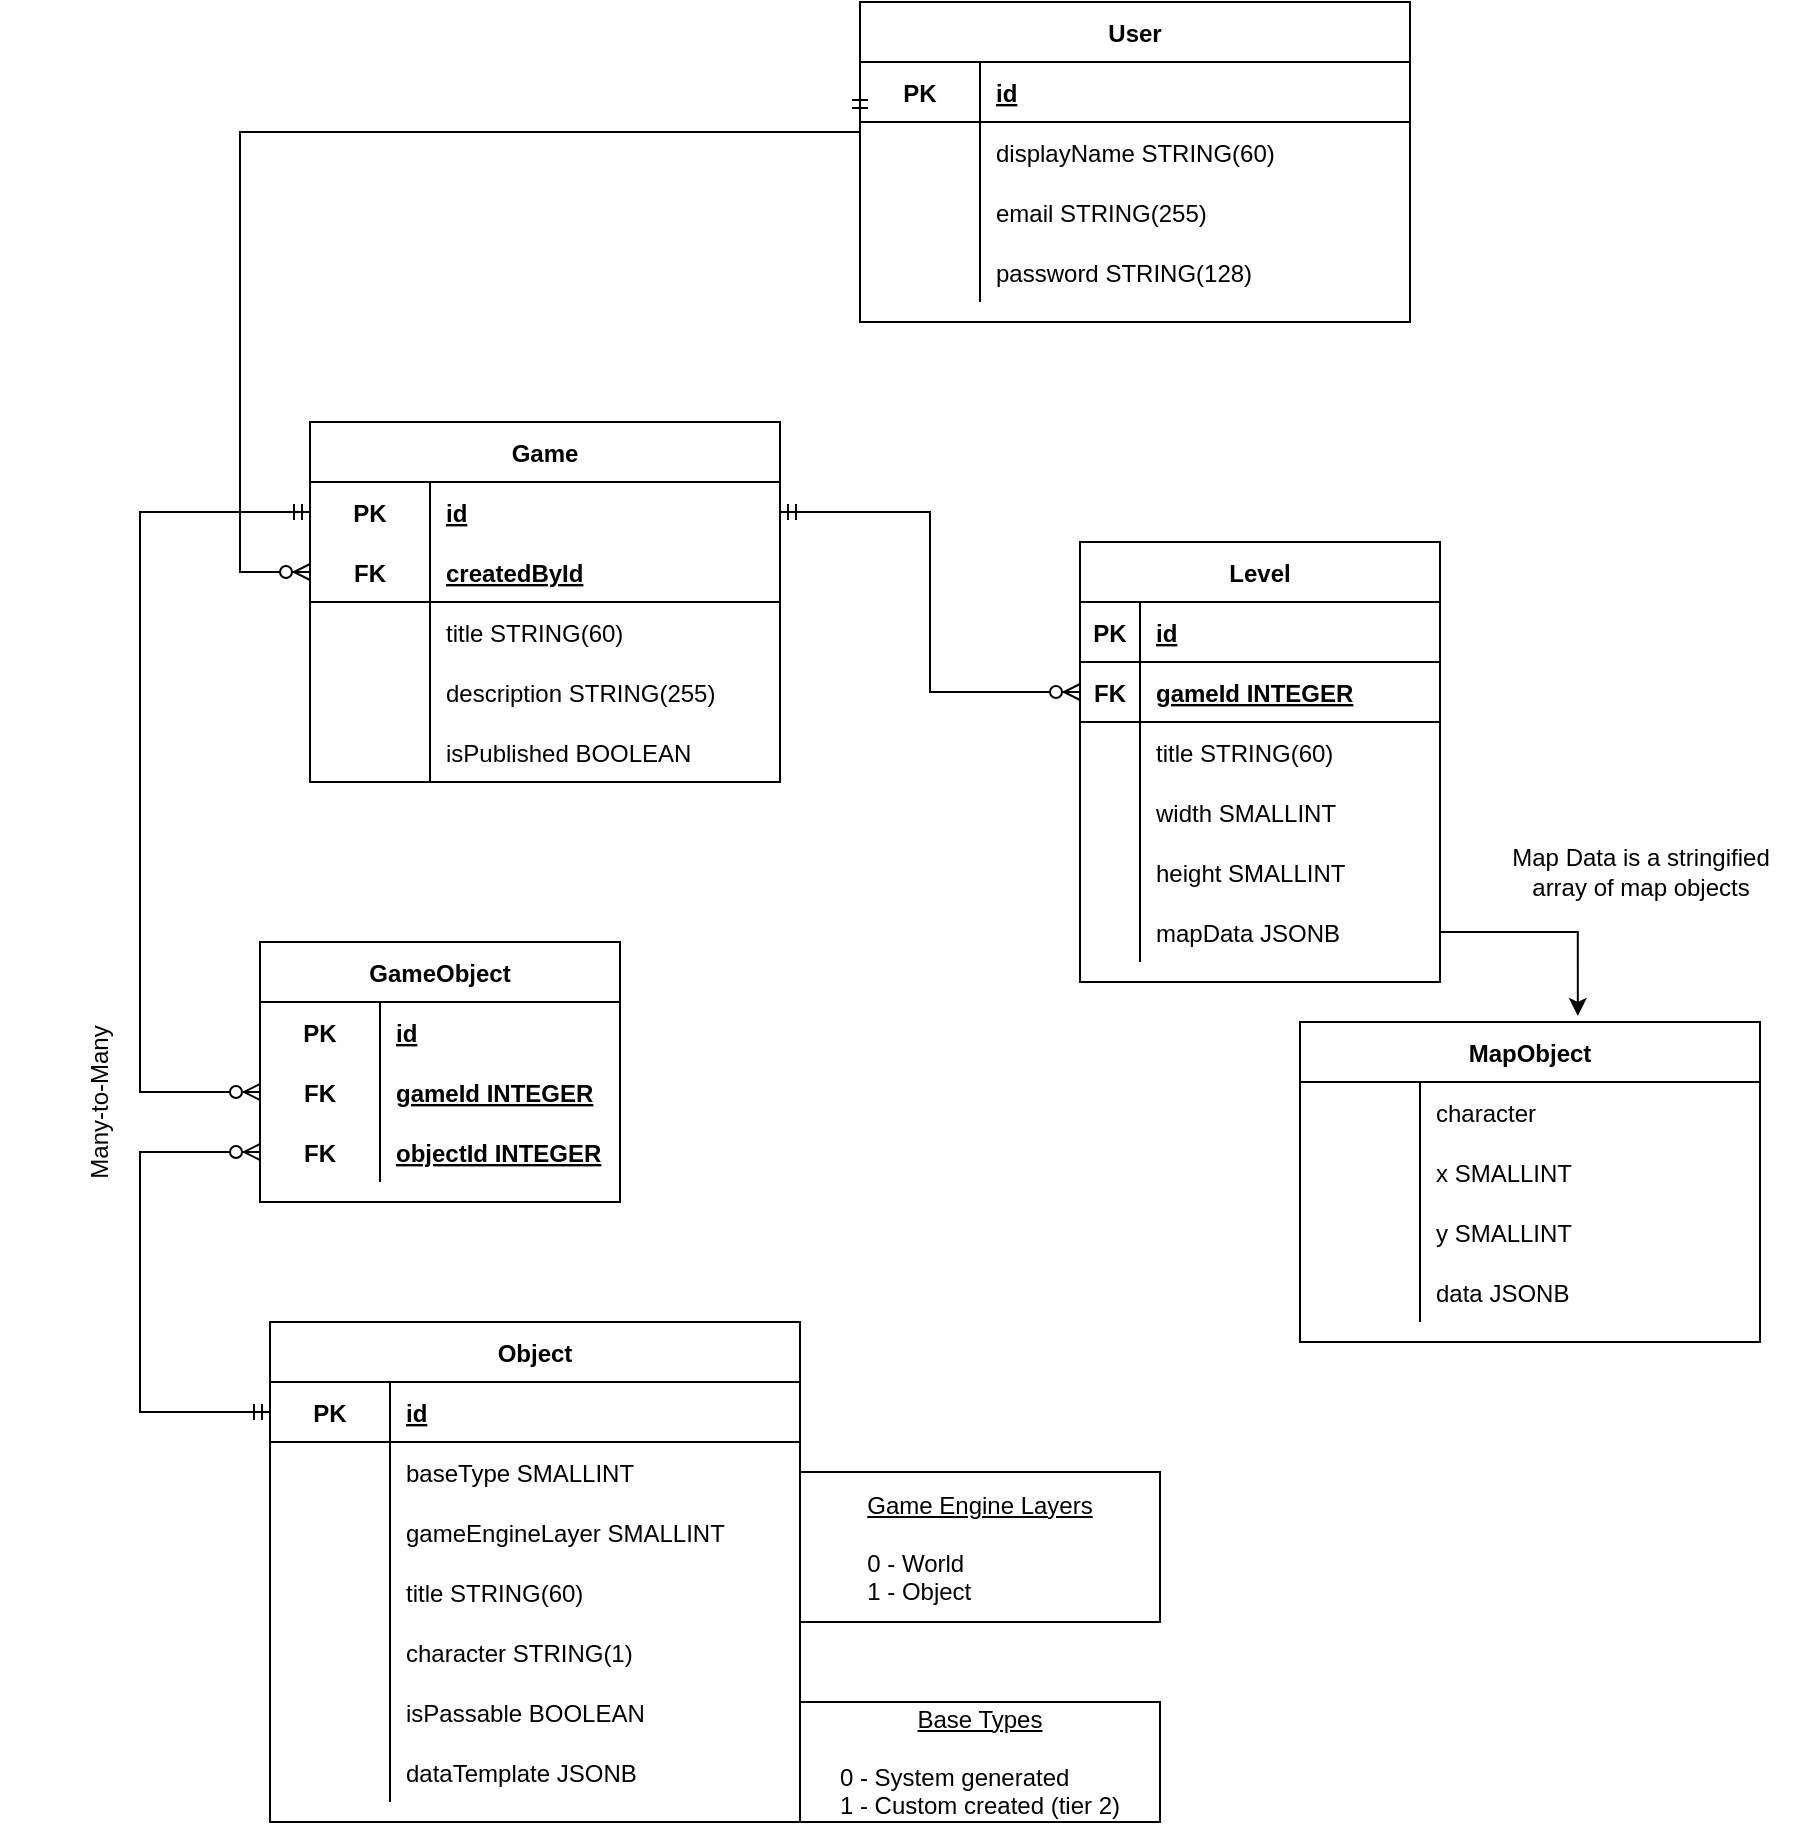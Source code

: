 <mxfile>
    <diagram id="D24E8dzGsq3Nq2ZBo1T-" name="Page-1">
        <mxGraphModel dx="10237" dy="369" grid="1" gridSize="10" guides="1" tooltips="1" connect="1" arrows="1" fold="1" page="1" pageScale="1" pageWidth="10000" pageHeight="10000" math="0" shadow="0">
            <root>
                <mxCell id="0"/>
                <mxCell id="1" parent="0"/>
                <mxCell id="5zJLO49gdZCC0J5xRY27-45" value="User" style="shape=table;startSize=30;container=1;collapsible=1;childLayout=tableLayout;fixedRows=1;rowLines=0;fontStyle=1;align=center;resizeLast=1;" parent="1" vertex="1">
                    <mxGeometry x="340" y="50" width="275" height="160" as="geometry"/>
                </mxCell>
                <mxCell id="5zJLO49gdZCC0J5xRY27-49" value="" style="shape=partialRectangle;collapsible=0;dropTarget=0;pointerEvents=0;fillColor=none;top=0;left=0;bottom=1;right=0;points=[[0,0.5],[1,0.5]];portConstraint=eastwest;" parent="5zJLO49gdZCC0J5xRY27-45" vertex="1">
                    <mxGeometry y="30" width="275" height="30" as="geometry"/>
                </mxCell>
                <mxCell id="5zJLO49gdZCC0J5xRY27-50" value="PK" style="shape=partialRectangle;connectable=0;fillColor=none;top=0;left=0;bottom=0;right=0;fontStyle=1;overflow=hidden;" parent="5zJLO49gdZCC0J5xRY27-49" vertex="1">
                    <mxGeometry width="60" height="30" as="geometry"/>
                </mxCell>
                <mxCell id="5zJLO49gdZCC0J5xRY27-51" value="id" style="shape=partialRectangle;connectable=0;fillColor=none;top=0;left=0;bottom=0;right=0;align=left;spacingLeft=6;fontStyle=5;overflow=hidden;" parent="5zJLO49gdZCC0J5xRY27-49" vertex="1">
                    <mxGeometry x="60" width="215" height="30" as="geometry"/>
                </mxCell>
                <mxCell id="5zJLO49gdZCC0J5xRY27-52" value="" style="shape=partialRectangle;collapsible=0;dropTarget=0;pointerEvents=0;fillColor=none;top=0;left=0;bottom=0;right=0;points=[[0,0.5],[1,0.5]];portConstraint=eastwest;" parent="5zJLO49gdZCC0J5xRY27-45" vertex="1">
                    <mxGeometry y="60" width="275" height="30" as="geometry"/>
                </mxCell>
                <mxCell id="5zJLO49gdZCC0J5xRY27-53" value="" style="shape=partialRectangle;connectable=0;fillColor=none;top=0;left=0;bottom=0;right=0;editable=1;overflow=hidden;" parent="5zJLO49gdZCC0J5xRY27-52" vertex="1">
                    <mxGeometry width="60" height="30" as="geometry"/>
                </mxCell>
                <mxCell id="5zJLO49gdZCC0J5xRY27-54" value="displayName STRING(60)" style="shape=partialRectangle;connectable=0;fillColor=none;top=0;left=0;bottom=0;right=0;align=left;spacingLeft=6;overflow=hidden;" parent="5zJLO49gdZCC0J5xRY27-52" vertex="1">
                    <mxGeometry x="60" width="215" height="30" as="geometry"/>
                </mxCell>
                <mxCell id="216" value="" style="shape=partialRectangle;collapsible=0;dropTarget=0;pointerEvents=0;fillColor=none;top=0;left=0;bottom=0;right=0;points=[[0,0.5],[1,0.5]];portConstraint=eastwest;" parent="5zJLO49gdZCC0J5xRY27-45" vertex="1">
                    <mxGeometry y="90" width="275" height="30" as="geometry"/>
                </mxCell>
                <mxCell id="217" value="" style="shape=partialRectangle;connectable=0;fillColor=none;top=0;left=0;bottom=0;right=0;editable=1;overflow=hidden;" parent="216" vertex="1">
                    <mxGeometry width="60" height="30" as="geometry"/>
                </mxCell>
                <mxCell id="218" value="email STRING(255)" style="shape=partialRectangle;connectable=0;fillColor=none;top=0;left=0;bottom=0;right=0;align=left;spacingLeft=6;overflow=hidden;" parent="216" vertex="1">
                    <mxGeometry x="60" width="215" height="30" as="geometry"/>
                </mxCell>
                <mxCell id="5zJLO49gdZCC0J5xRY27-55" value="" style="shape=partialRectangle;collapsible=0;dropTarget=0;pointerEvents=0;fillColor=none;top=0;left=0;bottom=0;right=0;points=[[0,0.5],[1,0.5]];portConstraint=eastwest;" parent="5zJLO49gdZCC0J5xRY27-45" vertex="1">
                    <mxGeometry y="120" width="275" height="30" as="geometry"/>
                </mxCell>
                <mxCell id="5zJLO49gdZCC0J5xRY27-56" value="" style="shape=partialRectangle;connectable=0;fillColor=none;top=0;left=0;bottom=0;right=0;editable=1;overflow=hidden;" parent="5zJLO49gdZCC0J5xRY27-55" vertex="1">
                    <mxGeometry width="60" height="30" as="geometry"/>
                </mxCell>
                <mxCell id="5zJLO49gdZCC0J5xRY27-57" value="password STRING(128)" style="shape=partialRectangle;connectable=0;fillColor=none;top=0;left=0;bottom=0;right=0;align=left;spacingLeft=6;overflow=hidden;" parent="5zJLO49gdZCC0J5xRY27-55" vertex="1">
                    <mxGeometry x="60" width="215" height="30" as="geometry"/>
                </mxCell>
                <mxCell id="5zJLO49gdZCC0J5xRY27-106" value="Game" style="shape=table;startSize=30;container=1;collapsible=1;childLayout=tableLayout;fixedRows=1;rowLines=0;fontStyle=1;align=center;resizeLast=1;" parent="1" vertex="1">
                    <mxGeometry x="65" y="260" width="235" height="180" as="geometry"/>
                </mxCell>
                <mxCell id="5zJLO49gdZCC0J5xRY27-107" value="" style="shape=partialRectangle;collapsible=0;dropTarget=0;pointerEvents=0;fillColor=none;top=0;left=0;bottom=0;right=0;points=[[0,0.5],[1,0.5]];portConstraint=eastwest;" parent="5zJLO49gdZCC0J5xRY27-106" vertex="1">
                    <mxGeometry y="30" width="235" height="30" as="geometry"/>
                </mxCell>
                <mxCell id="5zJLO49gdZCC0J5xRY27-108" value="PK" style="shape=partialRectangle;connectable=0;fillColor=none;top=0;left=0;bottom=0;right=0;fontStyle=1;overflow=hidden;" parent="5zJLO49gdZCC0J5xRY27-107" vertex="1">
                    <mxGeometry width="60" height="30" as="geometry"/>
                </mxCell>
                <mxCell id="5zJLO49gdZCC0J5xRY27-109" value="id" style="shape=partialRectangle;connectable=0;fillColor=none;top=0;left=0;bottom=0;right=0;align=left;spacingLeft=6;fontStyle=5;overflow=hidden;" parent="5zJLO49gdZCC0J5xRY27-107" vertex="1">
                    <mxGeometry x="60" width="175" height="30" as="geometry"/>
                </mxCell>
                <mxCell id="5zJLO49gdZCC0J5xRY27-110" value="" style="shape=partialRectangle;collapsible=0;dropTarget=0;pointerEvents=0;fillColor=none;top=0;left=0;bottom=1;right=0;points=[[0,0.5],[1,0.5]];portConstraint=eastwest;" parent="5zJLO49gdZCC0J5xRY27-106" vertex="1">
                    <mxGeometry y="60" width="235" height="30" as="geometry"/>
                </mxCell>
                <mxCell id="5zJLO49gdZCC0J5xRY27-111" value="FK" style="shape=partialRectangle;connectable=0;fillColor=none;top=0;left=0;bottom=0;right=0;fontStyle=1;overflow=hidden;" parent="5zJLO49gdZCC0J5xRY27-110" vertex="1">
                    <mxGeometry width="60" height="30" as="geometry"/>
                </mxCell>
                <mxCell id="5zJLO49gdZCC0J5xRY27-112" value="createdById" style="shape=partialRectangle;connectable=0;fillColor=none;top=0;left=0;bottom=0;right=0;align=left;spacingLeft=6;fontStyle=5;overflow=hidden;" parent="5zJLO49gdZCC0J5xRY27-110" vertex="1">
                    <mxGeometry x="60" width="175" height="30" as="geometry"/>
                </mxCell>
                <mxCell id="5zJLO49gdZCC0J5xRY27-113" value="" style="shape=partialRectangle;collapsible=0;dropTarget=0;pointerEvents=0;fillColor=none;top=0;left=0;bottom=0;right=0;points=[[0,0.5],[1,0.5]];portConstraint=eastwest;" parent="5zJLO49gdZCC0J5xRY27-106" vertex="1">
                    <mxGeometry y="90" width="235" height="30" as="geometry"/>
                </mxCell>
                <mxCell id="5zJLO49gdZCC0J5xRY27-114" value="" style="shape=partialRectangle;connectable=0;fillColor=none;top=0;left=0;bottom=0;right=0;editable=1;overflow=hidden;" parent="5zJLO49gdZCC0J5xRY27-113" vertex="1">
                    <mxGeometry width="60" height="30" as="geometry"/>
                </mxCell>
                <mxCell id="5zJLO49gdZCC0J5xRY27-115" value="title STRING(60)" style="shape=partialRectangle;connectable=0;fillColor=none;top=0;left=0;bottom=0;right=0;align=left;spacingLeft=6;overflow=hidden;" parent="5zJLO49gdZCC0J5xRY27-113" vertex="1">
                    <mxGeometry x="60" width="175" height="30" as="geometry"/>
                </mxCell>
                <mxCell id="5zJLO49gdZCC0J5xRY27-116" value="" style="shape=partialRectangle;collapsible=0;dropTarget=0;pointerEvents=0;fillColor=none;top=0;left=0;bottom=0;right=0;points=[[0,0.5],[1,0.5]];portConstraint=eastwest;" parent="5zJLO49gdZCC0J5xRY27-106" vertex="1">
                    <mxGeometry y="120" width="235" height="30" as="geometry"/>
                </mxCell>
                <mxCell id="5zJLO49gdZCC0J5xRY27-117" value="" style="shape=partialRectangle;connectable=0;fillColor=none;top=0;left=0;bottom=0;right=0;editable=1;overflow=hidden;" parent="5zJLO49gdZCC0J5xRY27-116" vertex="1">
                    <mxGeometry width="60" height="30" as="geometry"/>
                </mxCell>
                <mxCell id="5zJLO49gdZCC0J5xRY27-118" value="description STRING(255)" style="shape=partialRectangle;connectable=0;fillColor=none;top=0;left=0;bottom=0;right=0;align=left;spacingLeft=6;overflow=hidden;" parent="5zJLO49gdZCC0J5xRY27-116" vertex="1">
                    <mxGeometry x="60" width="175" height="30" as="geometry"/>
                </mxCell>
                <mxCell id="222" value="" style="shape=partialRectangle;collapsible=0;dropTarget=0;pointerEvents=0;fillColor=none;top=0;left=0;bottom=0;right=0;points=[[0,0.5],[1,0.5]];portConstraint=eastwest;" parent="5zJLO49gdZCC0J5xRY27-106" vertex="1">
                    <mxGeometry y="150" width="235" height="30" as="geometry"/>
                </mxCell>
                <mxCell id="223" value="" style="shape=partialRectangle;connectable=0;fillColor=none;top=0;left=0;bottom=0;right=0;editable=1;overflow=hidden;" parent="222" vertex="1">
                    <mxGeometry width="60" height="30" as="geometry"/>
                </mxCell>
                <mxCell id="224" value="isPublished BOOLEAN" style="shape=partialRectangle;connectable=0;fillColor=none;top=0;left=0;bottom=0;right=0;align=left;spacingLeft=6;overflow=hidden;" parent="222" vertex="1">
                    <mxGeometry x="60" width="175" height="30" as="geometry"/>
                </mxCell>
                <mxCell id="5zJLO49gdZCC0J5xRY27-132" value="Level" style="shape=table;startSize=30;container=1;collapsible=1;childLayout=tableLayout;fixedRows=1;rowLines=0;fontStyle=1;align=center;resizeLast=1;" parent="1" vertex="1">
                    <mxGeometry x="450" y="320" width="180" height="220" as="geometry"/>
                </mxCell>
                <mxCell id="5zJLO49gdZCC0J5xRY27-133" value="" style="shape=partialRectangle;collapsible=0;dropTarget=0;pointerEvents=0;fillColor=none;top=0;left=0;bottom=1;right=0;points=[[0,0.5],[1,0.5]];portConstraint=eastwest;" parent="5zJLO49gdZCC0J5xRY27-132" vertex="1">
                    <mxGeometry y="30" width="180" height="30" as="geometry"/>
                </mxCell>
                <mxCell id="5zJLO49gdZCC0J5xRY27-134" value="PK" style="shape=partialRectangle;connectable=0;fillColor=none;top=0;left=0;bottom=0;right=0;fontStyle=1;overflow=hidden;" parent="5zJLO49gdZCC0J5xRY27-133" vertex="1">
                    <mxGeometry width="30" height="30" as="geometry"/>
                </mxCell>
                <mxCell id="5zJLO49gdZCC0J5xRY27-135" value="id" style="shape=partialRectangle;connectable=0;fillColor=none;top=0;left=0;bottom=0;right=0;align=left;spacingLeft=6;fontStyle=5;overflow=hidden;" parent="5zJLO49gdZCC0J5xRY27-133" vertex="1">
                    <mxGeometry x="30" width="150" height="30" as="geometry"/>
                </mxCell>
                <mxCell id="2" value="" style="shape=partialRectangle;collapsible=0;dropTarget=0;pointerEvents=0;fillColor=none;top=0;left=0;bottom=1;right=0;points=[[0,0.5],[1,0.5]];portConstraint=eastwest;" parent="5zJLO49gdZCC0J5xRY27-132" vertex="1">
                    <mxGeometry y="60" width="180" height="30" as="geometry"/>
                </mxCell>
                <mxCell id="3" value="FK" style="shape=partialRectangle;connectable=0;fillColor=none;top=0;left=0;bottom=0;right=0;fontStyle=1;overflow=hidden;" parent="2" vertex="1">
                    <mxGeometry width="30" height="30" as="geometry"/>
                </mxCell>
                <mxCell id="4" value="gameId INTEGER" style="shape=partialRectangle;connectable=0;fillColor=none;top=0;left=0;bottom=0;right=0;align=left;spacingLeft=6;fontStyle=5;overflow=hidden;" parent="2" vertex="1">
                    <mxGeometry x="30" width="150" height="30" as="geometry"/>
                </mxCell>
                <mxCell id="5zJLO49gdZCC0J5xRY27-171" style="shape=partialRectangle;collapsible=0;dropTarget=0;pointerEvents=0;fillColor=none;top=0;left=0;bottom=0;right=0;points=[[0,0.5],[1,0.5]];portConstraint=eastwest;" parent="5zJLO49gdZCC0J5xRY27-132" vertex="1">
                    <mxGeometry y="90" width="180" height="30" as="geometry"/>
                </mxCell>
                <mxCell id="5zJLO49gdZCC0J5xRY27-172" style="shape=partialRectangle;connectable=0;fillColor=none;top=0;left=0;bottom=0;right=0;editable=1;overflow=hidden;" parent="5zJLO49gdZCC0J5xRY27-171" vertex="1">
                    <mxGeometry width="30" height="30" as="geometry"/>
                </mxCell>
                <mxCell id="5zJLO49gdZCC0J5xRY27-173" value="title STRING(60)" style="shape=partialRectangle;connectable=0;fillColor=none;top=0;left=0;bottom=0;right=0;align=left;spacingLeft=6;overflow=hidden;" parent="5zJLO49gdZCC0J5xRY27-171" vertex="1">
                    <mxGeometry x="30" width="150" height="30" as="geometry"/>
                </mxCell>
                <mxCell id="229" style="shape=partialRectangle;collapsible=0;dropTarget=0;pointerEvents=0;fillColor=none;top=0;left=0;bottom=0;right=0;points=[[0,0.5],[1,0.5]];portConstraint=eastwest;" parent="5zJLO49gdZCC0J5xRY27-132" vertex="1">
                    <mxGeometry y="120" width="180" height="30" as="geometry"/>
                </mxCell>
                <mxCell id="230" style="shape=partialRectangle;connectable=0;fillColor=none;top=0;left=0;bottom=0;right=0;editable=1;overflow=hidden;" parent="229" vertex="1">
                    <mxGeometry width="30" height="30" as="geometry"/>
                </mxCell>
                <mxCell id="231" value="width SMALLINT" style="shape=partialRectangle;connectable=0;fillColor=none;top=0;left=0;bottom=0;right=0;align=left;spacingLeft=6;overflow=hidden;" parent="229" vertex="1">
                    <mxGeometry x="30" width="150" height="30" as="geometry"/>
                </mxCell>
                <mxCell id="5zJLO49gdZCC0J5xRY27-174" style="shape=partialRectangle;collapsible=0;dropTarget=0;pointerEvents=0;fillColor=none;top=0;left=0;bottom=0;right=0;points=[[0,0.5],[1,0.5]];portConstraint=eastwest;" parent="5zJLO49gdZCC0J5xRY27-132" vertex="1">
                    <mxGeometry y="150" width="180" height="30" as="geometry"/>
                </mxCell>
                <mxCell id="5zJLO49gdZCC0J5xRY27-175" style="shape=partialRectangle;connectable=0;fillColor=none;top=0;left=0;bottom=0;right=0;editable=1;overflow=hidden;" parent="5zJLO49gdZCC0J5xRY27-174" vertex="1">
                    <mxGeometry width="30" height="30" as="geometry"/>
                </mxCell>
                <mxCell id="5zJLO49gdZCC0J5xRY27-176" value="height SMALLINT" style="shape=partialRectangle;connectable=0;fillColor=none;top=0;left=0;bottom=0;right=0;align=left;spacingLeft=6;overflow=hidden;" parent="5zJLO49gdZCC0J5xRY27-174" vertex="1">
                    <mxGeometry x="30" width="150" height="30" as="geometry"/>
                </mxCell>
                <mxCell id="235" style="shape=partialRectangle;collapsible=0;dropTarget=0;pointerEvents=0;fillColor=none;top=0;left=0;bottom=0;right=0;points=[[0,0.5],[1,0.5]];portConstraint=eastwest;" parent="5zJLO49gdZCC0J5xRY27-132" vertex="1">
                    <mxGeometry y="180" width="180" height="30" as="geometry"/>
                </mxCell>
                <mxCell id="236" style="shape=partialRectangle;connectable=0;fillColor=none;top=0;left=0;bottom=0;right=0;editable=1;overflow=hidden;" parent="235" vertex="1">
                    <mxGeometry width="30" height="30" as="geometry"/>
                </mxCell>
                <mxCell id="237" value="mapData JSONB" style="shape=partialRectangle;connectable=0;fillColor=none;top=0;left=0;bottom=0;right=0;align=left;spacingLeft=6;overflow=hidden;" parent="235" vertex="1">
                    <mxGeometry x="30" width="150" height="30" as="geometry"/>
                </mxCell>
                <mxCell id="5zJLO49gdZCC0J5xRY27-158" value="MapObject" style="shape=table;startSize=30;container=1;collapsible=1;childLayout=tableLayout;fixedRows=1;rowLines=0;fontStyle=1;align=center;resizeLast=1;" parent="1" vertex="1">
                    <mxGeometry x="560" y="560" width="230" height="160" as="geometry"/>
                </mxCell>
                <mxCell id="232" value="" style="shape=partialRectangle;collapsible=0;dropTarget=0;pointerEvents=0;fillColor=none;top=0;left=0;bottom=0;right=0;points=[[0,0.5],[1,0.5]];portConstraint=eastwest;" parent="5zJLO49gdZCC0J5xRY27-158" vertex="1">
                    <mxGeometry y="30" width="230" height="30" as="geometry"/>
                </mxCell>
                <mxCell id="233" value="" style="shape=partialRectangle;connectable=0;fillColor=none;top=0;left=0;bottom=0;right=0;editable=1;overflow=hidden;" parent="232" vertex="1">
                    <mxGeometry width="60" height="30" as="geometry"/>
                </mxCell>
                <mxCell id="234" value="character" style="shape=partialRectangle;connectable=0;fillColor=none;top=0;left=0;bottom=0;right=0;align=left;spacingLeft=6;overflow=hidden;" parent="232" vertex="1">
                    <mxGeometry x="60" width="170" height="30" as="geometry"/>
                </mxCell>
                <mxCell id="5zJLO49gdZCC0J5xRY27-165" value="" style="shape=partialRectangle;collapsible=0;dropTarget=0;pointerEvents=0;fillColor=none;top=0;left=0;bottom=0;right=0;points=[[0,0.5],[1,0.5]];portConstraint=eastwest;" parent="5zJLO49gdZCC0J5xRY27-158" vertex="1">
                    <mxGeometry y="60" width="230" height="30" as="geometry"/>
                </mxCell>
                <mxCell id="5zJLO49gdZCC0J5xRY27-166" value="" style="shape=partialRectangle;connectable=0;fillColor=none;top=0;left=0;bottom=0;right=0;editable=1;overflow=hidden;" parent="5zJLO49gdZCC0J5xRY27-165" vertex="1">
                    <mxGeometry width="60" height="30" as="geometry"/>
                </mxCell>
                <mxCell id="5zJLO49gdZCC0J5xRY27-167" value="x SMALLINT" style="shape=partialRectangle;connectable=0;fillColor=none;top=0;left=0;bottom=0;right=0;align=left;spacingLeft=6;overflow=hidden;" parent="5zJLO49gdZCC0J5xRY27-165" vertex="1">
                    <mxGeometry x="60" width="170" height="30" as="geometry"/>
                </mxCell>
                <mxCell id="5zJLO49gdZCC0J5xRY27-168" value="" style="shape=partialRectangle;collapsible=0;dropTarget=0;pointerEvents=0;fillColor=none;top=0;left=0;bottom=0;right=0;points=[[0,0.5],[1,0.5]];portConstraint=eastwest;" parent="5zJLO49gdZCC0J5xRY27-158" vertex="1">
                    <mxGeometry y="90" width="230" height="30" as="geometry"/>
                </mxCell>
                <mxCell id="5zJLO49gdZCC0J5xRY27-169" value="" style="shape=partialRectangle;connectable=0;fillColor=none;top=0;left=0;bottom=0;right=0;editable=1;overflow=hidden;" parent="5zJLO49gdZCC0J5xRY27-168" vertex="1">
                    <mxGeometry width="60" height="30" as="geometry"/>
                </mxCell>
                <mxCell id="5zJLO49gdZCC0J5xRY27-170" value="y SMALLINT" style="shape=partialRectangle;connectable=0;fillColor=none;top=0;left=0;bottom=0;right=0;align=left;spacingLeft=6;overflow=hidden;" parent="5zJLO49gdZCC0J5xRY27-168" vertex="1">
                    <mxGeometry x="60" width="170" height="30" as="geometry"/>
                </mxCell>
                <mxCell id="226" value="" style="shape=partialRectangle;collapsible=0;dropTarget=0;pointerEvents=0;fillColor=none;top=0;left=0;bottom=0;right=0;points=[[0,0.5],[1,0.5]];portConstraint=eastwest;" parent="5zJLO49gdZCC0J5xRY27-158" vertex="1">
                    <mxGeometry y="120" width="230" height="30" as="geometry"/>
                </mxCell>
                <mxCell id="227" value="" style="shape=partialRectangle;connectable=0;fillColor=none;top=0;left=0;bottom=0;right=0;editable=1;overflow=hidden;" parent="226" vertex="1">
                    <mxGeometry width="60" height="30" as="geometry"/>
                </mxCell>
                <mxCell id="228" value="data JSONB" style="shape=partialRectangle;connectable=0;fillColor=none;top=0;left=0;bottom=0;right=0;align=left;spacingLeft=6;overflow=hidden;" parent="226" vertex="1">
                    <mxGeometry x="60" width="170" height="30" as="geometry"/>
                </mxCell>
                <mxCell id="5" style="edgeStyle=orthogonalEdgeStyle;rounded=0;orthogonalLoop=1;jettySize=auto;html=1;exitX=0;exitY=0.5;exitDx=0;exitDy=0;entryX=0;entryY=0.5;entryDx=0;entryDy=0;endArrow=ERmandOne;endFill=0;startArrow=ERzeroToMany;startFill=1;" parent="1" source="5zJLO49gdZCC0J5xRY27-110" target="5zJLO49gdZCC0J5xRY27-49" edge="1">
                    <mxGeometry relative="1" as="geometry">
                        <Array as="points">
                            <mxPoint x="30" y="335"/>
                            <mxPoint x="30" y="115"/>
                        </Array>
                    </mxGeometry>
                </mxCell>
                <mxCell id="8" style="edgeStyle=orthogonalEdgeStyle;rounded=0;orthogonalLoop=1;jettySize=auto;html=1;exitX=0;exitY=0.5;exitDx=0;exitDy=0;entryX=1;entryY=0.5;entryDx=0;entryDy=0;startArrow=ERzeroToMany;startFill=1;endArrow=ERmandOne;endFill=0;" parent="1" source="2" target="5zJLO49gdZCC0J5xRY27-107" edge="1">
                    <mxGeometry relative="1" as="geometry"/>
                </mxCell>
                <mxCell id="66" value="Object" style="shape=table;startSize=30;container=1;collapsible=1;childLayout=tableLayout;fixedRows=1;rowLines=0;fontStyle=1;align=center;resizeLast=1;" parent="1" vertex="1">
                    <mxGeometry x="45" y="710" width="265" height="250" as="geometry"/>
                </mxCell>
                <mxCell id="73" value="" style="shape=partialRectangle;collapsible=0;dropTarget=0;pointerEvents=0;fillColor=none;top=0;left=0;bottom=1;right=0;points=[[0,0.5],[1,0.5]];portConstraint=eastwest;" parent="66" vertex="1">
                    <mxGeometry y="30" width="265" height="30" as="geometry"/>
                </mxCell>
                <mxCell id="74" value="PK" style="shape=partialRectangle;connectable=0;fillColor=none;top=0;left=0;bottom=0;right=0;fontStyle=1;overflow=hidden;" parent="73" vertex="1">
                    <mxGeometry width="60" height="30" as="geometry"/>
                </mxCell>
                <mxCell id="75" value="id" style="shape=partialRectangle;connectable=0;fillColor=none;top=0;left=0;bottom=0;right=0;align=left;spacingLeft=6;fontStyle=5;overflow=hidden;" parent="73" vertex="1">
                    <mxGeometry x="60" width="205" height="30" as="geometry"/>
                </mxCell>
                <mxCell id="199" value="" style="shape=partialRectangle;collapsible=0;dropTarget=0;pointerEvents=0;fillColor=none;top=0;left=0;bottom=0;right=0;points=[[0,0.5],[1,0.5]];portConstraint=eastwest;" parent="66" vertex="1">
                    <mxGeometry y="60" width="265" height="30" as="geometry"/>
                </mxCell>
                <mxCell id="200" value="" style="shape=partialRectangle;connectable=0;fillColor=none;top=0;left=0;bottom=0;right=0;editable=1;overflow=hidden;" parent="199" vertex="1">
                    <mxGeometry width="60" height="30" as="geometry"/>
                </mxCell>
                <mxCell id="201" value="baseType SMALLINT" style="shape=partialRectangle;connectable=0;fillColor=none;top=0;left=0;bottom=0;right=0;align=left;spacingLeft=6;overflow=hidden;" parent="199" vertex="1">
                    <mxGeometry x="60" width="205" height="30" as="geometry"/>
                </mxCell>
                <mxCell id="202" value="" style="shape=partialRectangle;collapsible=0;dropTarget=0;pointerEvents=0;fillColor=none;top=0;left=0;bottom=0;right=0;points=[[0,0.5],[1,0.5]];portConstraint=eastwest;" parent="66" vertex="1">
                    <mxGeometry y="90" width="265" height="30" as="geometry"/>
                </mxCell>
                <mxCell id="203" value="" style="shape=partialRectangle;connectable=0;fillColor=none;top=0;left=0;bottom=0;right=0;editable=1;overflow=hidden;" parent="202" vertex="1">
                    <mxGeometry width="60" height="30" as="geometry"/>
                </mxCell>
                <mxCell id="204" value="gameEngineLayer SMALLINT" style="shape=partialRectangle;connectable=0;fillColor=none;top=0;left=0;bottom=0;right=0;align=left;spacingLeft=6;overflow=hidden;" parent="202" vertex="1">
                    <mxGeometry x="60" width="205" height="30" as="geometry"/>
                </mxCell>
                <mxCell id="76" value="" style="shape=partialRectangle;collapsible=0;dropTarget=0;pointerEvents=0;fillColor=none;top=0;left=0;bottom=0;right=0;points=[[0,0.5],[1,0.5]];portConstraint=eastwest;" parent="66" vertex="1">
                    <mxGeometry y="120" width="265" height="30" as="geometry"/>
                </mxCell>
                <mxCell id="77" value="" style="shape=partialRectangle;connectable=0;fillColor=none;top=0;left=0;bottom=0;right=0;editable=1;overflow=hidden;" parent="76" vertex="1">
                    <mxGeometry width="60" height="30" as="geometry"/>
                </mxCell>
                <mxCell id="78" value="title STRING(60)" style="shape=partialRectangle;connectable=0;fillColor=none;top=0;left=0;bottom=0;right=0;align=left;spacingLeft=6;overflow=hidden;" parent="76" vertex="1">
                    <mxGeometry x="60" width="205" height="30" as="geometry"/>
                </mxCell>
                <mxCell id="79" style="shape=partialRectangle;collapsible=0;dropTarget=0;pointerEvents=0;fillColor=none;top=0;left=0;bottom=0;right=0;points=[[0,0.5],[1,0.5]];portConstraint=eastwest;" parent="66" vertex="1">
                    <mxGeometry y="150" width="265" height="30" as="geometry"/>
                </mxCell>
                <mxCell id="80" style="shape=partialRectangle;connectable=0;fillColor=none;top=0;left=0;bottom=0;right=0;editable=1;overflow=hidden;" parent="79" vertex="1">
                    <mxGeometry width="60" height="30" as="geometry"/>
                </mxCell>
                <mxCell id="81" value="character STRING(1)" style="shape=partialRectangle;connectable=0;fillColor=none;top=0;left=0;bottom=0;right=0;align=left;spacingLeft=6;overflow=hidden;" parent="79" vertex="1">
                    <mxGeometry x="60" width="205" height="30" as="geometry"/>
                </mxCell>
                <mxCell id="178" style="shape=partialRectangle;collapsible=0;dropTarget=0;pointerEvents=0;fillColor=none;top=0;left=0;bottom=0;right=0;points=[[0,0.5],[1,0.5]];portConstraint=eastwest;" parent="66" vertex="1">
                    <mxGeometry y="180" width="265" height="30" as="geometry"/>
                </mxCell>
                <mxCell id="179" style="shape=partialRectangle;connectable=0;fillColor=none;top=0;left=0;bottom=0;right=0;editable=1;overflow=hidden;" parent="178" vertex="1">
                    <mxGeometry width="60" height="30" as="geometry"/>
                </mxCell>
                <mxCell id="180" value="isPassable BOOLEAN" style="shape=partialRectangle;connectable=0;fillColor=none;top=0;left=0;bottom=0;right=0;align=left;spacingLeft=6;overflow=hidden;" parent="178" vertex="1">
                    <mxGeometry x="60" width="205" height="30" as="geometry"/>
                </mxCell>
                <mxCell id="110" style="shape=partialRectangle;collapsible=0;dropTarget=0;pointerEvents=0;fillColor=none;top=0;left=0;bottom=0;right=0;points=[[0,0.5],[1,0.5]];portConstraint=eastwest;" parent="66" vertex="1">
                    <mxGeometry y="210" width="265" height="30" as="geometry"/>
                </mxCell>
                <mxCell id="111" style="shape=partialRectangle;connectable=0;fillColor=none;top=0;left=0;bottom=0;right=0;editable=1;overflow=hidden;" parent="110" vertex="1">
                    <mxGeometry width="60" height="30" as="geometry"/>
                </mxCell>
                <mxCell id="112" value="dataTemplate JSONB" style="shape=partialRectangle;connectable=0;fillColor=none;top=0;left=0;bottom=0;right=0;align=left;spacingLeft=6;overflow=hidden;" parent="110" vertex="1">
                    <mxGeometry x="60" width="205" height="30" as="geometry"/>
                </mxCell>
                <mxCell id="86" value="GameObject" style="shape=table;startSize=30;container=1;collapsible=1;childLayout=tableLayout;fixedRows=1;rowLines=0;fontStyle=1;align=center;resizeLast=1;" parent="1" vertex="1">
                    <mxGeometry x="40" y="520" width="180" height="130.0" as="geometry"/>
                </mxCell>
                <mxCell id="87" style="shape=partialRectangle;collapsible=0;dropTarget=0;pointerEvents=0;fillColor=none;top=0;left=0;bottom=0;right=0;points=[[0,0.5],[1,0.5]];portConstraint=eastwest;" parent="86" vertex="1">
                    <mxGeometry y="30" width="180" height="30" as="geometry"/>
                </mxCell>
                <mxCell id="88" value="PK" style="shape=partialRectangle;connectable=0;fillColor=none;top=0;left=0;bottom=0;right=0;fontStyle=1;overflow=hidden;" parent="87" vertex="1">
                    <mxGeometry width="60" height="30" as="geometry"/>
                </mxCell>
                <mxCell id="89" value="id" style="shape=partialRectangle;connectable=0;fillColor=none;top=0;left=0;bottom=0;right=0;align=left;spacingLeft=6;fontStyle=5;overflow=hidden;" parent="87" vertex="1">
                    <mxGeometry x="60" width="120" height="30" as="geometry"/>
                </mxCell>
                <mxCell id="102" style="shape=partialRectangle;collapsible=0;dropTarget=0;pointerEvents=0;fillColor=none;top=0;left=0;bottom=0;right=0;points=[[0,0.5],[1,0.5]];portConstraint=eastwest;" parent="86" vertex="1">
                    <mxGeometry y="60" width="180" height="30" as="geometry"/>
                </mxCell>
                <mxCell id="103" value="FK" style="shape=partialRectangle;connectable=0;fillColor=none;top=0;left=0;bottom=0;right=0;fontStyle=1;overflow=hidden;" parent="102" vertex="1">
                    <mxGeometry width="60" height="30" as="geometry"/>
                </mxCell>
                <mxCell id="104" value="gameId INTEGER" style="shape=partialRectangle;connectable=0;fillColor=none;top=0;left=0;bottom=0;right=0;align=left;spacingLeft=6;fontStyle=5;overflow=hidden;" parent="102" vertex="1">
                    <mxGeometry x="60" width="120" height="30" as="geometry"/>
                </mxCell>
                <mxCell id="105" style="shape=partialRectangle;collapsible=0;dropTarget=0;pointerEvents=0;fillColor=none;top=0;left=0;bottom=0;right=0;points=[[0,0.5],[1,0.5]];portConstraint=eastwest;" parent="86" vertex="1">
                    <mxGeometry y="90" width="180" height="30" as="geometry"/>
                </mxCell>
                <mxCell id="106" value="FK" style="shape=partialRectangle;connectable=0;fillColor=none;top=0;left=0;bottom=0;right=0;fontStyle=1;overflow=hidden;" parent="105" vertex="1">
                    <mxGeometry width="60" height="30" as="geometry"/>
                </mxCell>
                <mxCell id="107" value="objectId INTEGER" style="shape=partialRectangle;connectable=0;fillColor=none;top=0;left=0;bottom=0;right=0;align=left;spacingLeft=6;fontStyle=5;overflow=hidden;" parent="105" vertex="1">
                    <mxGeometry x="60" width="120" height="30" as="geometry"/>
                </mxCell>
                <mxCell id="113" style="edgeStyle=orthogonalEdgeStyle;rounded=0;orthogonalLoop=1;jettySize=auto;html=1;exitX=0;exitY=0.5;exitDx=0;exitDy=0;entryX=0;entryY=0.5;entryDx=0;entryDy=0;startArrow=ERzeroToMany;startFill=1;endArrow=ERmandOne;endFill=0;" parent="1" source="102" target="5zJLO49gdZCC0J5xRY27-107" edge="1">
                    <mxGeometry relative="1" as="geometry">
                        <Array as="points">
                            <mxPoint x="-20" y="595"/>
                            <mxPoint x="-20" y="305"/>
                        </Array>
                    </mxGeometry>
                </mxCell>
                <mxCell id="114" style="edgeStyle=orthogonalEdgeStyle;rounded=0;orthogonalLoop=1;jettySize=auto;html=1;exitX=0;exitY=0.5;exitDx=0;exitDy=0;entryX=0;entryY=0.5;entryDx=0;entryDy=0;startArrow=ERzeroToMany;startFill=1;endArrow=ERmandOne;endFill=0;" parent="1" source="105" edge="1">
                    <mxGeometry relative="1" as="geometry">
                        <Array as="points">
                            <mxPoint x="-20" y="625"/>
                            <mxPoint x="-20" y="755"/>
                        </Array>
                        <mxPoint x="45" y="755" as="targetPoint"/>
                    </mxGeometry>
                </mxCell>
                <mxCell id="181" value="&lt;u&gt;Game Engine Layers&lt;br&gt;&lt;/u&gt;&lt;br&gt;&lt;div style=&quot;text-align: left&quot;&gt;&lt;span&gt;0 - World&lt;/span&gt;&lt;/div&gt;&lt;div style=&quot;text-align: left&quot;&gt;&lt;span&gt;1 - Object&lt;/span&gt;&lt;/div&gt;" style="whiteSpace=wrap;html=1;" parent="1" vertex="1">
                    <mxGeometry x="310" y="785" width="180" height="75" as="geometry"/>
                </mxCell>
                <mxCell id="205" value="&lt;u&gt;Base Types&lt;br&gt;&lt;/u&gt;&lt;br&gt;&lt;div style=&quot;text-align: left&quot;&gt;&lt;span&gt;0 - System generated&amp;nbsp;&lt;/span&gt;&lt;/div&gt;&lt;div style=&quot;text-align: left&quot;&gt;&lt;span&gt;1 - Custom created (tier 2)&lt;/span&gt;&lt;/div&gt;" style="whiteSpace=wrap;html=1;" parent="1" vertex="1">
                    <mxGeometry x="310" y="900" width="180" height="60" as="geometry"/>
                </mxCell>
                <mxCell id="225" value="Many-to-Many" style="text;html=1;strokeColor=none;fillColor=none;align=center;verticalAlign=middle;whiteSpace=wrap;rounded=0;rotation=270;" parent="1" vertex="1">
                    <mxGeometry x="-90" y="550" width="100" height="100" as="geometry"/>
                </mxCell>
                <mxCell id="238" style="edgeStyle=orthogonalEdgeStyle;rounded=0;orthogonalLoop=1;jettySize=auto;html=1;exitX=1;exitY=0.5;exitDx=0;exitDy=0;entryX=0.604;entryY=-0.019;entryDx=0;entryDy=0;entryPerimeter=0;" parent="1" source="235" target="5zJLO49gdZCC0J5xRY27-158" edge="1">
                    <mxGeometry relative="1" as="geometry"/>
                </mxCell>
                <mxCell id="239" value="Map Data is a&amp;nbsp;stringified &lt;br&gt;array of map objects" style="text;html=1;align=center;verticalAlign=middle;resizable=0;points=[];autosize=1;strokeColor=none;" parent="1" vertex="1">
                    <mxGeometry x="650" y="470" width="160" height="30" as="geometry"/>
                </mxCell>
            </root>
        </mxGraphModel>
    </diagram>
</mxfile>
